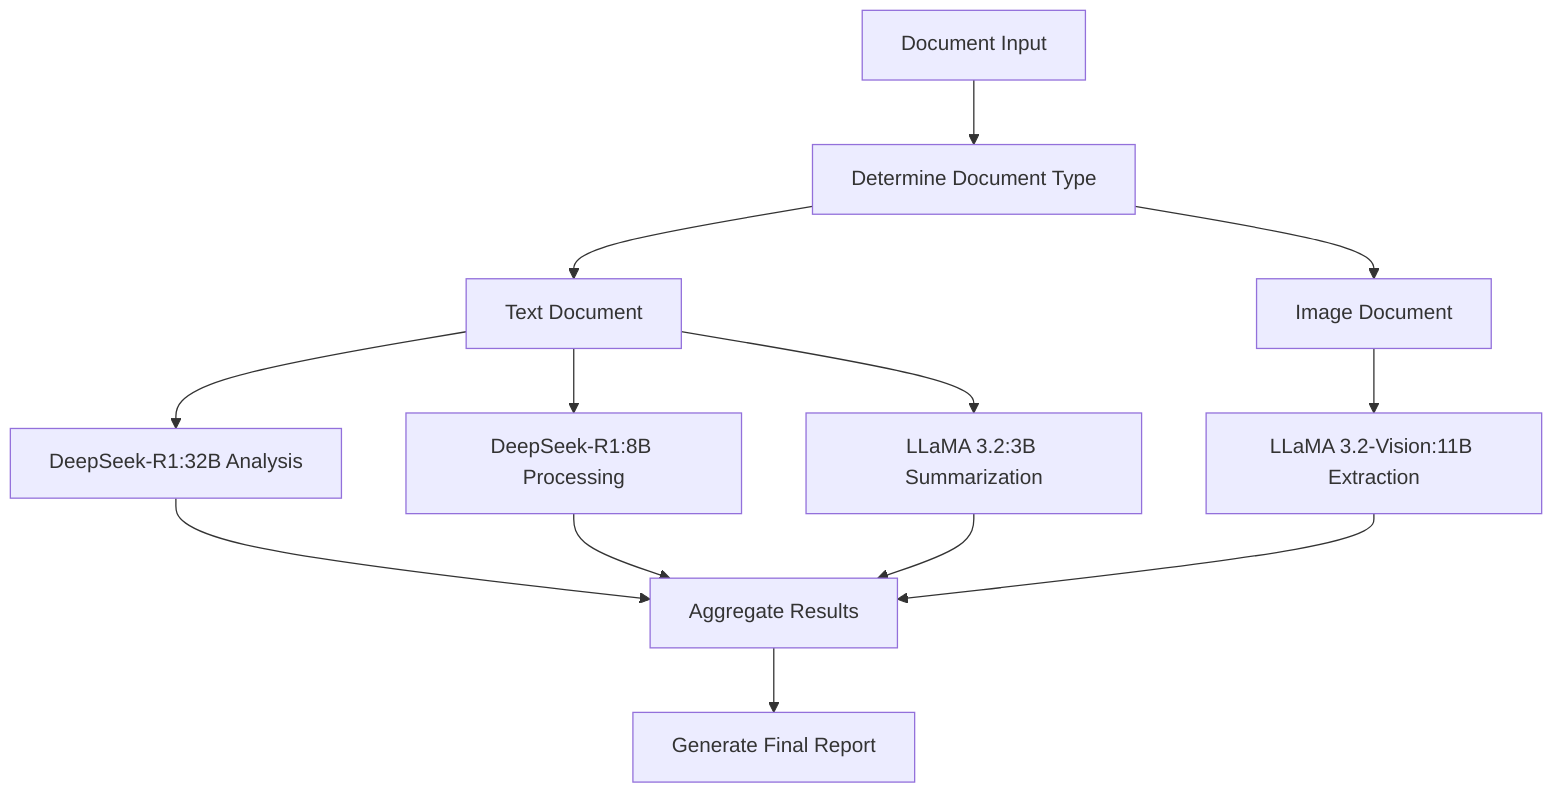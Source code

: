 flowchart TD
    A[Document Input]
    B[Determine Document Type]
    C1[Text Document]
    C2[Image Document]
    D1[DeepSeek-R1:32B Analysis]
    D2[DeepSeek-R1:8B Processing]
    D3[LLaMA 3.2:3B Summarization]
    D4[LLaMA 3.2-Vision:11B Extraction]
    E[Aggregate Results]
    F[Generate Final Report]

    A --> B
    B --> C1
    B --> C2
    C1 --> D1
    C1 --> D2
    C1 --> D3
    C2 --> D4
    D1 --> E
    D2 --> E
    D3 --> E
    D4 --> E --> F